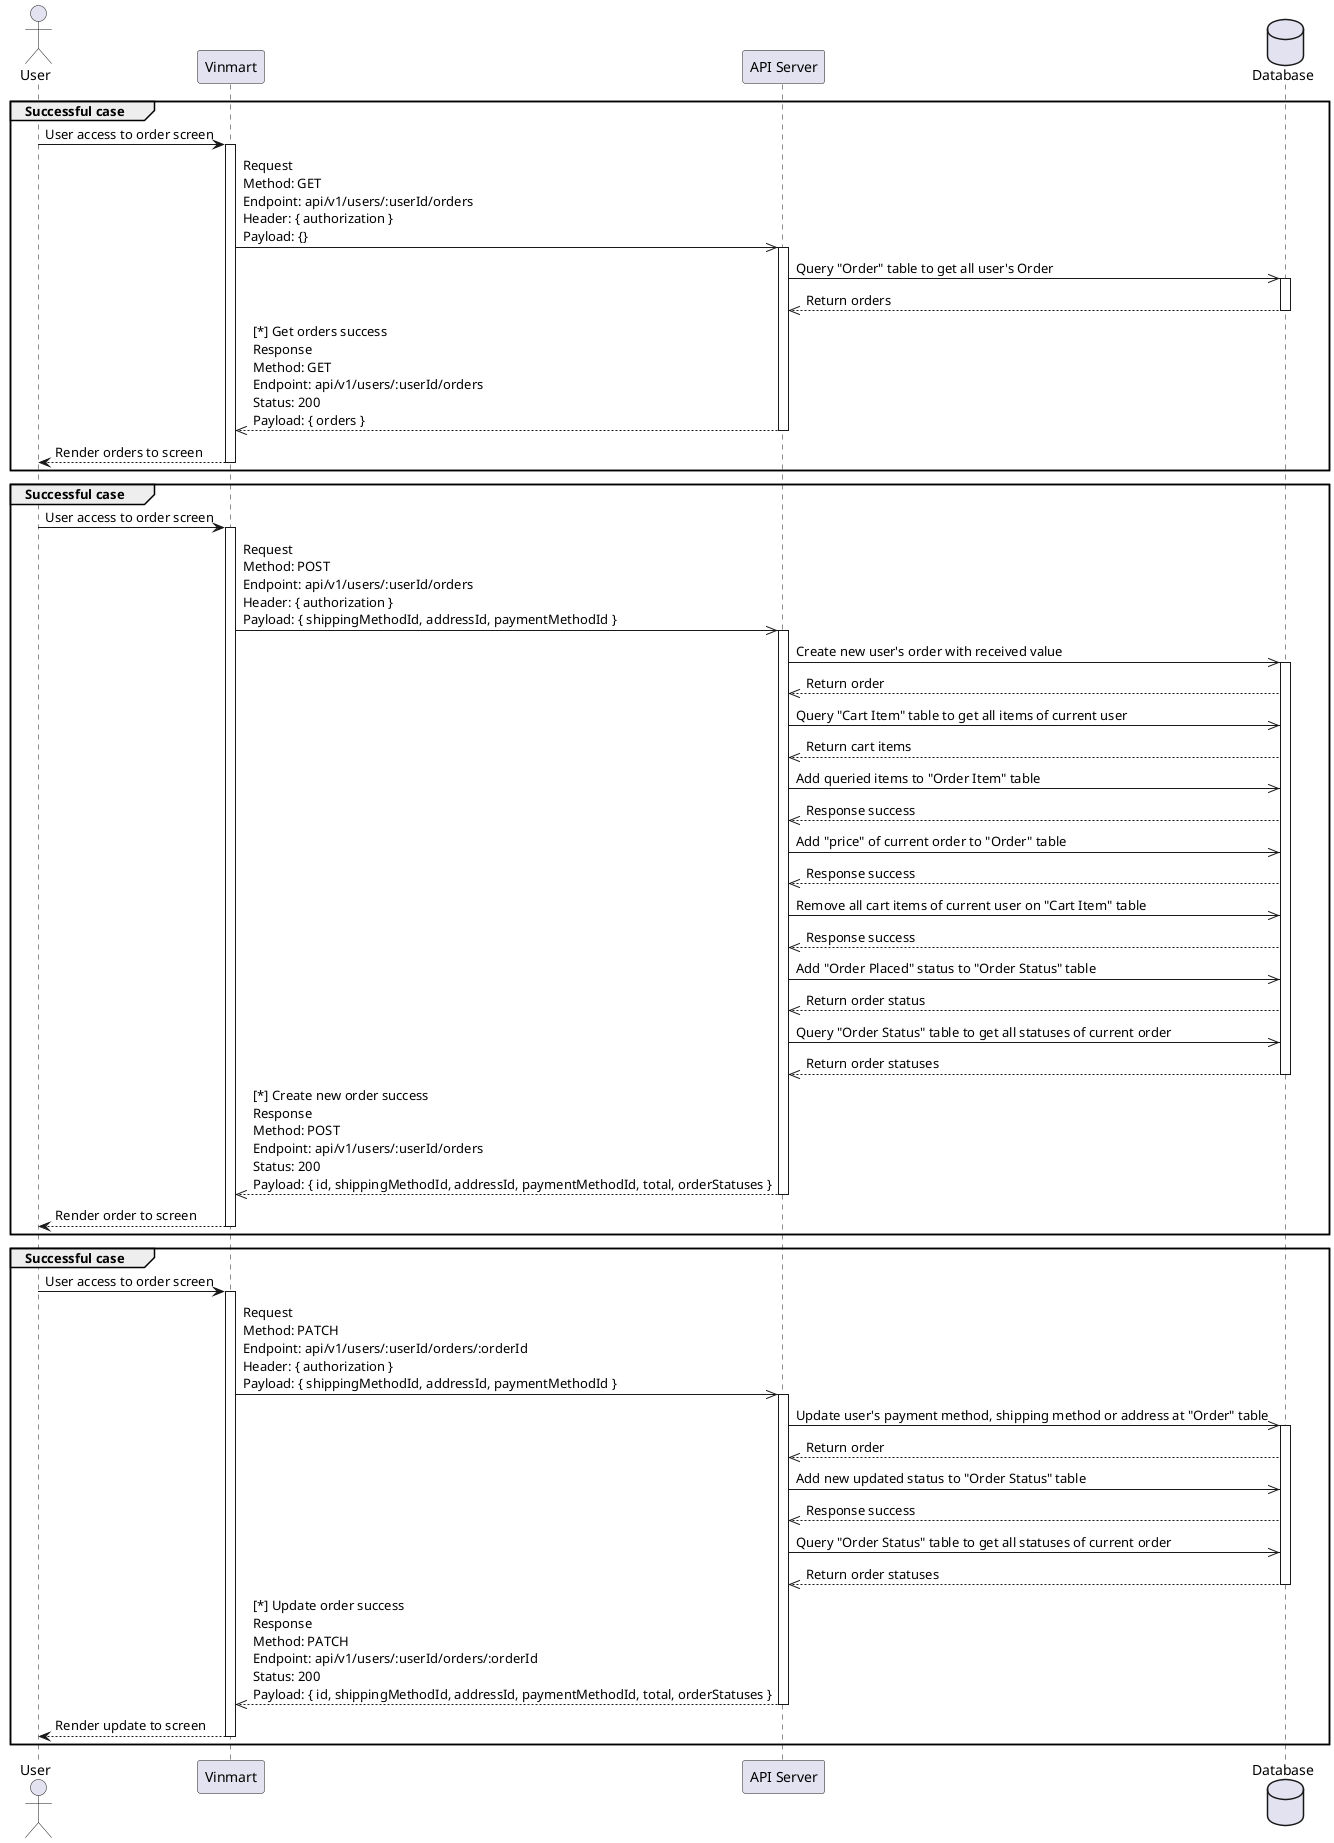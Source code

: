 @startuml

actor User as user
participant "Vinmart" as vinmart
participant "API Server" as apiServer
database Database as database

group Successful case

user -> vinmart : User access to order screen

activate vinmart

vinmart ->> apiServer : Request\nMethod: GET \nEndpoint: api/v1/users/:userId/orders\nHeader: { authorization }\nPayload: {}

activate apiServer

apiServer ->> database : Query "Order" table to get all user's Order

activate database

database -->> apiServer : Return orders

deactivate database

apiServer -->> vinmart : [*] Get orders success\nResponse\nMethod: GET \nEndpoint: api/v1/users/:userId/orders\nStatus: 200\nPayload: { orders }

deactivate apiServer

vinmart --> user : Render orders to screen 

deactivate vinmart

end

group Successful case

user -> vinmart : User access to order screen

activate vinmart

vinmart ->> apiServer : Request\nMethod: POST \nEndpoint: api/v1/users/:userId/orders\nHeader: { authorization }\nPayload: { shippingMethodId, addressId, paymentMethodId }

activate apiServer

apiServer ->> database : Create new user's order with received value

activate database

database -->> apiServer : Return order

apiServer ->> database : Query "Cart Item" table to get all items of current user

database -->> apiServer : Return cart items

apiServer ->> database : Add queried items to "Order Item" table

database -->> apiServer : Response success

apiServer ->> database : Add "price" of current order to "Order" table

database -->> apiServer : Response success

apiServer ->> database : Remove all cart items of current user on "Cart Item" table

database -->> apiServer : Response success

apiServer ->> database : Add "Order Placed" status to "Order Status" table

database -->> apiServer : Return order status

apiServer ->> database : Query "Order Status" table to get all statuses of current order

database -->> apiServer : Return order statuses


deactivate database

apiServer -->> vinmart : [*] Create new order success\nResponse\nMethod: POST \nEndpoint: api/v1/users/:userId/orders\nStatus: 200\nPayload: { id, shippingMethodId, addressId, paymentMethodId, total, orderStatuses }

deactivate apiServer

vinmart --> user : Render order to screen 

deactivate vinmart

end

group Successful case

user -> vinmart : User access to order screen

activate vinmart

vinmart ->> apiServer : Request\nMethod: PATCH \nEndpoint: api/v1/users/:userId/orders/:orderId\nHeader: { authorization }\nPayload: { shippingMethodId, addressId, paymentMethodId }

activate apiServer

apiServer ->> database : Update user's payment method, shipping method or address at "Order" table

activate database

database -->> apiServer : Return order

apiServer ->> database : Add new updated status to "Order Status" table

database -->> apiServer : Response success

apiServer ->> database : Query "Order Status" table to get all statuses of current order

database -->> apiServer : Return order statuses

deactivate database

apiServer -->> vinmart : [*] Update order success\nResponse\nMethod: PATCH \nEndpoint: api/v1/users/:userId/orders/:orderId\nStatus: 200\nPayload: { id, shippingMethodId, addressId, paymentMethodId, total, orderStatuses }

deactivate apiServer

vinmart --> user : Render update to screen

deactivate vinmart

end

@enduml